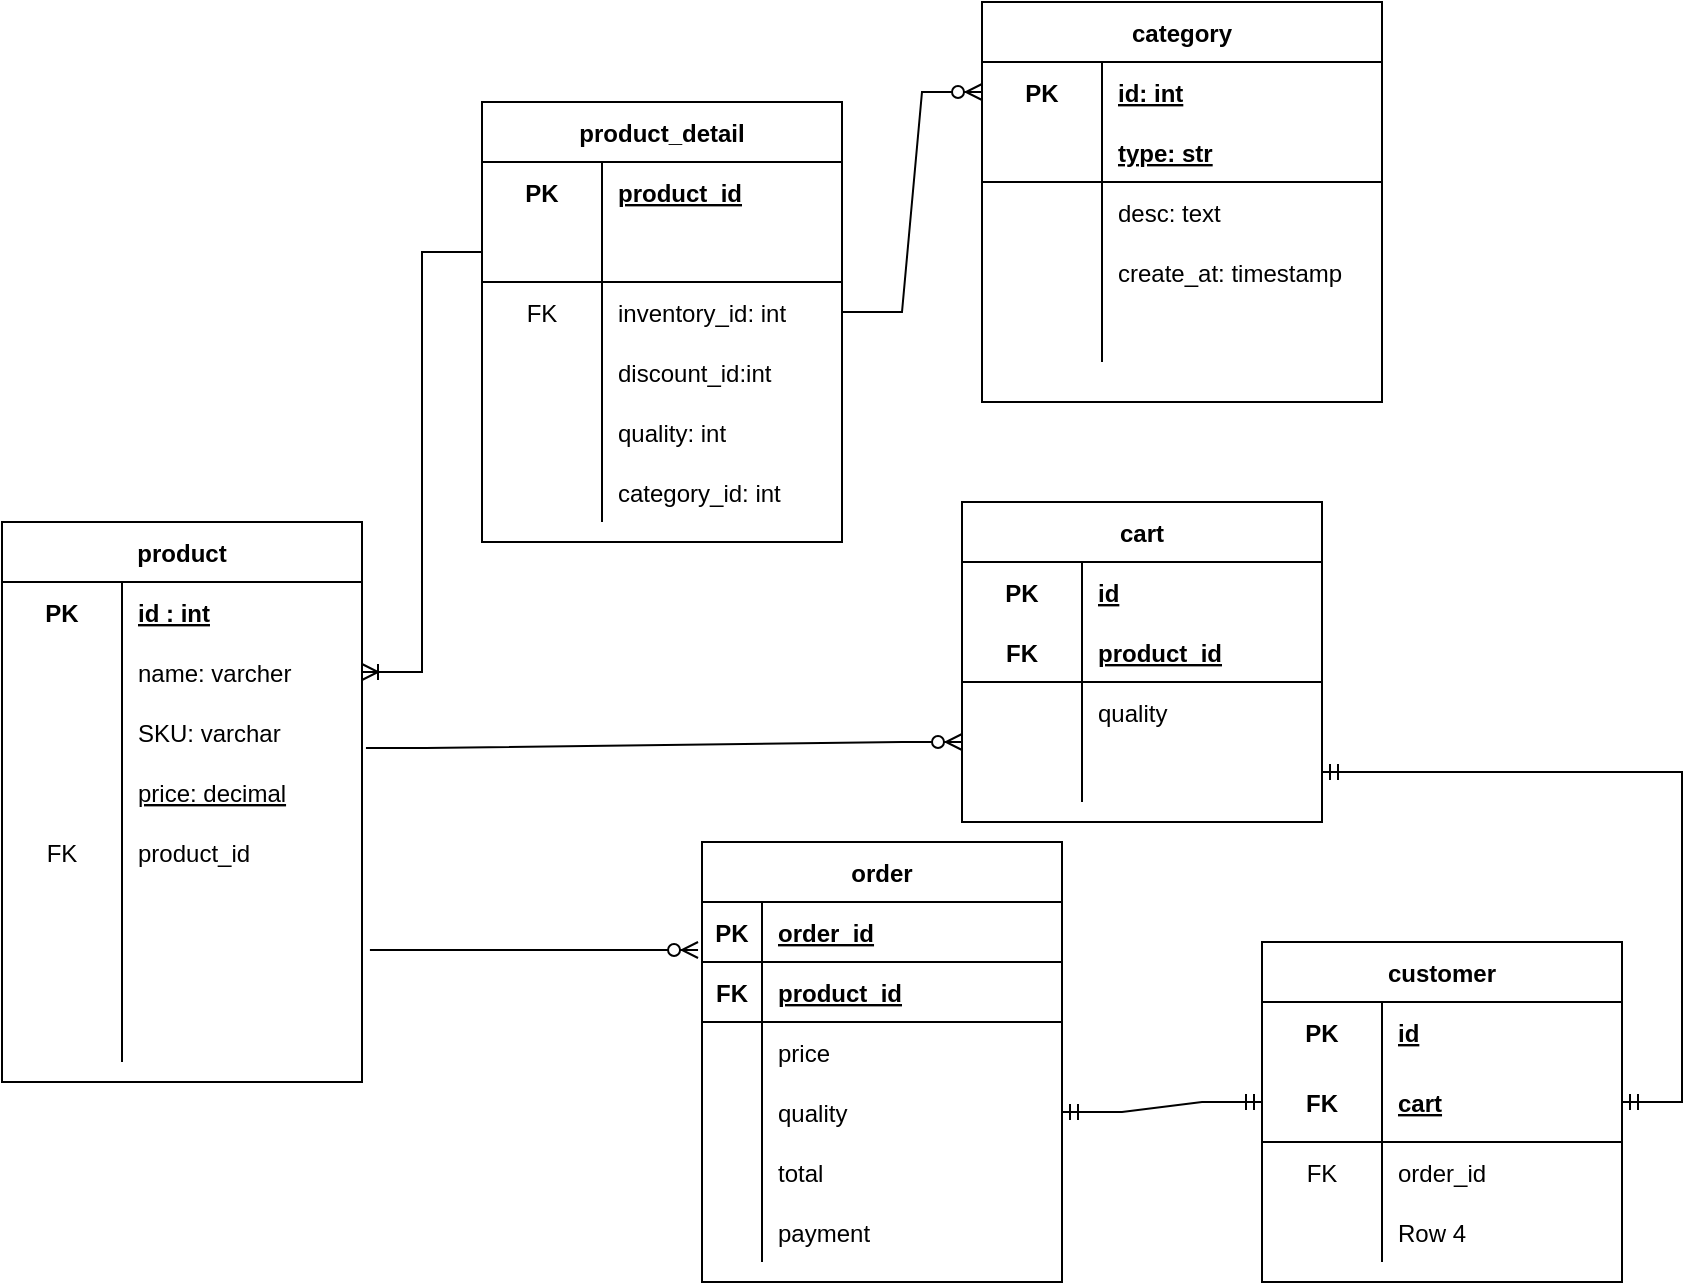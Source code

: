 <mxfile version="18.0.2" type="github">
  <diagram id="cYL0GgHeQBzCy9wLMExH" name="Page-1">
    <mxGraphModel dx="868" dy="1542" grid="1" gridSize="10" guides="1" tooltips="1" connect="1" arrows="1" fold="1" page="1" pageScale="1" pageWidth="850" pageHeight="1100" math="0" shadow="0">
      <root>
        <mxCell id="0" />
        <mxCell id="1" parent="0" />
        <mxCell id="pxFbPQc4dc4F7cMTaYrC-12" value="product" style="shape=table;startSize=30;container=1;collapsible=1;childLayout=tableLayout;fixedRows=1;rowLines=0;fontStyle=1;align=center;resizeLast=1;" vertex="1" parent="1">
          <mxGeometry x="40" y="-300" width="180" height="280" as="geometry" />
        </mxCell>
        <mxCell id="pxFbPQc4dc4F7cMTaYrC-13" value="" style="shape=tableRow;horizontal=0;startSize=0;swimlaneHead=0;swimlaneBody=0;fillColor=none;collapsible=0;dropTarget=0;points=[[0,0.5],[1,0.5]];portConstraint=eastwest;top=0;left=0;right=0;bottom=0;" vertex="1" parent="pxFbPQc4dc4F7cMTaYrC-12">
          <mxGeometry y="30" width="180" height="30" as="geometry" />
        </mxCell>
        <mxCell id="pxFbPQc4dc4F7cMTaYrC-14" value="PK" style="shape=partialRectangle;connectable=0;fillColor=none;top=0;left=0;bottom=0;right=0;fontStyle=1;overflow=hidden;" vertex="1" parent="pxFbPQc4dc4F7cMTaYrC-13">
          <mxGeometry width="60" height="30" as="geometry">
            <mxRectangle width="60" height="30" as="alternateBounds" />
          </mxGeometry>
        </mxCell>
        <mxCell id="pxFbPQc4dc4F7cMTaYrC-15" value="id : int" style="shape=partialRectangle;connectable=0;fillColor=none;top=0;left=0;bottom=0;right=0;align=left;spacingLeft=6;fontStyle=5;overflow=hidden;" vertex="1" parent="pxFbPQc4dc4F7cMTaYrC-13">
          <mxGeometry x="60" width="120" height="30" as="geometry">
            <mxRectangle width="120" height="30" as="alternateBounds" />
          </mxGeometry>
        </mxCell>
        <mxCell id="pxFbPQc4dc4F7cMTaYrC-19" value="" style="shape=tableRow;horizontal=0;startSize=0;swimlaneHead=0;swimlaneBody=0;fillColor=none;collapsible=0;dropTarget=0;points=[[0,0.5],[1,0.5]];portConstraint=eastwest;top=0;left=0;right=0;bottom=0;" vertex="1" parent="pxFbPQc4dc4F7cMTaYrC-12">
          <mxGeometry y="60" width="180" height="30" as="geometry" />
        </mxCell>
        <mxCell id="pxFbPQc4dc4F7cMTaYrC-20" value="" style="shape=partialRectangle;connectable=0;fillColor=none;top=0;left=0;bottom=0;right=0;editable=1;overflow=hidden;" vertex="1" parent="pxFbPQc4dc4F7cMTaYrC-19">
          <mxGeometry width="60" height="30" as="geometry">
            <mxRectangle width="60" height="30" as="alternateBounds" />
          </mxGeometry>
        </mxCell>
        <mxCell id="pxFbPQc4dc4F7cMTaYrC-21" value="name: varcher" style="shape=partialRectangle;connectable=0;fillColor=none;top=0;left=0;bottom=0;right=0;align=left;spacingLeft=6;overflow=hidden;" vertex="1" parent="pxFbPQc4dc4F7cMTaYrC-19">
          <mxGeometry x="60" width="120" height="30" as="geometry">
            <mxRectangle width="120" height="30" as="alternateBounds" />
          </mxGeometry>
        </mxCell>
        <mxCell id="pxFbPQc4dc4F7cMTaYrC-40" style="shape=tableRow;horizontal=0;startSize=0;swimlaneHead=0;swimlaneBody=0;fillColor=none;collapsible=0;dropTarget=0;points=[[0,0.5],[1,0.5]];portConstraint=eastwest;top=0;left=0;right=0;bottom=0;" vertex="1" parent="pxFbPQc4dc4F7cMTaYrC-12">
          <mxGeometry y="90" width="180" height="30" as="geometry" />
        </mxCell>
        <mxCell id="pxFbPQc4dc4F7cMTaYrC-41" style="shape=partialRectangle;connectable=0;fillColor=none;top=0;left=0;bottom=0;right=0;editable=1;overflow=hidden;" vertex="1" parent="pxFbPQc4dc4F7cMTaYrC-40">
          <mxGeometry width="60" height="30" as="geometry">
            <mxRectangle width="60" height="30" as="alternateBounds" />
          </mxGeometry>
        </mxCell>
        <mxCell id="pxFbPQc4dc4F7cMTaYrC-42" value="SKU: varchar" style="shape=partialRectangle;connectable=0;fillColor=none;top=0;left=0;bottom=0;right=0;align=left;spacingLeft=6;overflow=hidden;" vertex="1" parent="pxFbPQc4dc4F7cMTaYrC-40">
          <mxGeometry x="60" width="120" height="30" as="geometry">
            <mxRectangle width="120" height="30" as="alternateBounds" />
          </mxGeometry>
        </mxCell>
        <mxCell id="pxFbPQc4dc4F7cMTaYrC-37" style="shape=tableRow;horizontal=0;startSize=0;swimlaneHead=0;swimlaneBody=0;fillColor=none;collapsible=0;dropTarget=0;points=[[0,0.5],[1,0.5]];portConstraint=eastwest;top=0;left=0;right=0;bottom=0;" vertex="1" parent="pxFbPQc4dc4F7cMTaYrC-12">
          <mxGeometry y="120" width="180" height="30" as="geometry" />
        </mxCell>
        <mxCell id="pxFbPQc4dc4F7cMTaYrC-38" value="" style="shape=partialRectangle;connectable=0;fillColor=none;top=0;left=0;bottom=0;right=0;editable=1;overflow=hidden;fontStyle=4" vertex="1" parent="pxFbPQc4dc4F7cMTaYrC-37">
          <mxGeometry width="60" height="30" as="geometry">
            <mxRectangle width="60" height="30" as="alternateBounds" />
          </mxGeometry>
        </mxCell>
        <mxCell id="pxFbPQc4dc4F7cMTaYrC-39" value="price: decimal" style="shape=partialRectangle;connectable=0;fillColor=none;top=0;left=0;bottom=0;right=0;align=left;spacingLeft=6;overflow=hidden;fontStyle=4" vertex="1" parent="pxFbPQc4dc4F7cMTaYrC-37">
          <mxGeometry x="60" width="120" height="30" as="geometry">
            <mxRectangle width="120" height="30" as="alternateBounds" />
          </mxGeometry>
        </mxCell>
        <mxCell id="pxFbPQc4dc4F7cMTaYrC-34" style="shape=tableRow;horizontal=0;startSize=0;swimlaneHead=0;swimlaneBody=0;fillColor=none;collapsible=0;dropTarget=0;points=[[0,0.5],[1,0.5]];portConstraint=eastwest;top=0;left=0;right=0;bottom=0;" vertex="1" parent="pxFbPQc4dc4F7cMTaYrC-12">
          <mxGeometry y="150" width="180" height="30" as="geometry" />
        </mxCell>
        <mxCell id="pxFbPQc4dc4F7cMTaYrC-35" value="FK" style="shape=partialRectangle;connectable=0;fillColor=none;top=0;left=0;bottom=0;right=0;editable=1;overflow=hidden;" vertex="1" parent="pxFbPQc4dc4F7cMTaYrC-34">
          <mxGeometry width="60" height="30" as="geometry">
            <mxRectangle width="60" height="30" as="alternateBounds" />
          </mxGeometry>
        </mxCell>
        <mxCell id="pxFbPQc4dc4F7cMTaYrC-36" value="product_id" style="shape=partialRectangle;connectable=0;fillColor=none;top=0;left=0;bottom=0;right=0;align=left;spacingLeft=6;overflow=hidden;" vertex="1" parent="pxFbPQc4dc4F7cMTaYrC-34">
          <mxGeometry x="60" width="120" height="30" as="geometry">
            <mxRectangle width="120" height="30" as="alternateBounds" />
          </mxGeometry>
        </mxCell>
        <mxCell id="pxFbPQc4dc4F7cMTaYrC-31" style="shape=tableRow;horizontal=0;startSize=0;swimlaneHead=0;swimlaneBody=0;fillColor=none;collapsible=0;dropTarget=0;points=[[0,0.5],[1,0.5]];portConstraint=eastwest;top=0;left=0;right=0;bottom=0;" vertex="1" parent="pxFbPQc4dc4F7cMTaYrC-12">
          <mxGeometry y="180" width="180" height="30" as="geometry" />
        </mxCell>
        <mxCell id="pxFbPQc4dc4F7cMTaYrC-32" style="shape=partialRectangle;connectable=0;fillColor=none;top=0;left=0;bottom=0;right=0;editable=1;overflow=hidden;" vertex="1" parent="pxFbPQc4dc4F7cMTaYrC-31">
          <mxGeometry width="60" height="30" as="geometry">
            <mxRectangle width="60" height="30" as="alternateBounds" />
          </mxGeometry>
        </mxCell>
        <mxCell id="pxFbPQc4dc4F7cMTaYrC-33" value="" style="shape=partialRectangle;connectable=0;fillColor=none;top=0;left=0;bottom=0;right=0;align=left;spacingLeft=6;overflow=hidden;" vertex="1" parent="pxFbPQc4dc4F7cMTaYrC-31">
          <mxGeometry x="60" width="120" height="30" as="geometry">
            <mxRectangle width="120" height="30" as="alternateBounds" />
          </mxGeometry>
        </mxCell>
        <mxCell id="pxFbPQc4dc4F7cMTaYrC-28" style="shape=tableRow;horizontal=0;startSize=0;swimlaneHead=0;swimlaneBody=0;fillColor=none;collapsible=0;dropTarget=0;points=[[0,0.5],[1,0.5]];portConstraint=eastwest;top=0;left=0;right=0;bottom=0;" vertex="1" parent="pxFbPQc4dc4F7cMTaYrC-12">
          <mxGeometry y="210" width="180" height="30" as="geometry" />
        </mxCell>
        <mxCell id="pxFbPQc4dc4F7cMTaYrC-29" style="shape=partialRectangle;connectable=0;fillColor=none;top=0;left=0;bottom=0;right=0;editable=1;overflow=hidden;" vertex="1" parent="pxFbPQc4dc4F7cMTaYrC-28">
          <mxGeometry width="60" height="30" as="geometry">
            <mxRectangle width="60" height="30" as="alternateBounds" />
          </mxGeometry>
        </mxCell>
        <mxCell id="pxFbPQc4dc4F7cMTaYrC-30" value="" style="shape=partialRectangle;connectable=0;fillColor=none;top=0;left=0;bottom=0;right=0;align=left;spacingLeft=6;overflow=hidden;" vertex="1" parent="pxFbPQc4dc4F7cMTaYrC-28">
          <mxGeometry x="60" width="120" height="30" as="geometry">
            <mxRectangle width="120" height="30" as="alternateBounds" />
          </mxGeometry>
        </mxCell>
        <mxCell id="pxFbPQc4dc4F7cMTaYrC-25" style="shape=tableRow;horizontal=0;startSize=0;swimlaneHead=0;swimlaneBody=0;fillColor=none;collapsible=0;dropTarget=0;points=[[0,0.5],[1,0.5]];portConstraint=eastwest;top=0;left=0;right=0;bottom=0;" vertex="1" parent="pxFbPQc4dc4F7cMTaYrC-12">
          <mxGeometry y="240" width="180" height="30" as="geometry" />
        </mxCell>
        <mxCell id="pxFbPQc4dc4F7cMTaYrC-26" style="shape=partialRectangle;connectable=0;fillColor=none;top=0;left=0;bottom=0;right=0;editable=1;overflow=hidden;" vertex="1" parent="pxFbPQc4dc4F7cMTaYrC-25">
          <mxGeometry width="60" height="30" as="geometry">
            <mxRectangle width="60" height="30" as="alternateBounds" />
          </mxGeometry>
        </mxCell>
        <mxCell id="pxFbPQc4dc4F7cMTaYrC-27" value="" style="shape=partialRectangle;connectable=0;fillColor=none;top=0;left=0;bottom=0;right=0;align=left;spacingLeft=6;overflow=hidden;" vertex="1" parent="pxFbPQc4dc4F7cMTaYrC-25">
          <mxGeometry x="60" width="120" height="30" as="geometry">
            <mxRectangle width="120" height="30" as="alternateBounds" />
          </mxGeometry>
        </mxCell>
        <mxCell id="pxFbPQc4dc4F7cMTaYrC-43" value="category" style="shape=table;startSize=30;container=1;collapsible=1;childLayout=tableLayout;fixedRows=1;rowLines=0;fontStyle=1;align=center;resizeLast=1;" vertex="1" parent="1">
          <mxGeometry x="530" y="-560" width="200" height="200" as="geometry" />
        </mxCell>
        <mxCell id="pxFbPQc4dc4F7cMTaYrC-44" value="" style="shape=tableRow;horizontal=0;startSize=0;swimlaneHead=0;swimlaneBody=0;fillColor=none;collapsible=0;dropTarget=0;points=[[0,0.5],[1,0.5]];portConstraint=eastwest;top=0;left=0;right=0;bottom=0;" vertex="1" parent="pxFbPQc4dc4F7cMTaYrC-43">
          <mxGeometry y="30" width="200" height="30" as="geometry" />
        </mxCell>
        <mxCell id="pxFbPQc4dc4F7cMTaYrC-45" value="PK" style="shape=partialRectangle;connectable=0;fillColor=none;top=0;left=0;bottom=0;right=0;fontStyle=1;overflow=hidden;" vertex="1" parent="pxFbPQc4dc4F7cMTaYrC-44">
          <mxGeometry width="60" height="30" as="geometry">
            <mxRectangle width="60" height="30" as="alternateBounds" />
          </mxGeometry>
        </mxCell>
        <mxCell id="pxFbPQc4dc4F7cMTaYrC-46" value="id: int" style="shape=partialRectangle;connectable=0;fillColor=none;top=0;left=0;bottom=0;right=0;align=left;spacingLeft=6;fontStyle=5;overflow=hidden;" vertex="1" parent="pxFbPQc4dc4F7cMTaYrC-44">
          <mxGeometry x="60" width="140" height="30" as="geometry">
            <mxRectangle width="140" height="30" as="alternateBounds" />
          </mxGeometry>
        </mxCell>
        <mxCell id="pxFbPQc4dc4F7cMTaYrC-47" value="" style="shape=tableRow;horizontal=0;startSize=0;swimlaneHead=0;swimlaneBody=0;fillColor=none;collapsible=0;dropTarget=0;points=[[0,0.5],[1,0.5]];portConstraint=eastwest;top=0;left=0;right=0;bottom=1;" vertex="1" parent="pxFbPQc4dc4F7cMTaYrC-43">
          <mxGeometry y="60" width="200" height="30" as="geometry" />
        </mxCell>
        <mxCell id="pxFbPQc4dc4F7cMTaYrC-48" value="" style="shape=partialRectangle;connectable=0;fillColor=none;top=0;left=0;bottom=0;right=0;fontStyle=1;overflow=hidden;" vertex="1" parent="pxFbPQc4dc4F7cMTaYrC-47">
          <mxGeometry width="60" height="30" as="geometry">
            <mxRectangle width="60" height="30" as="alternateBounds" />
          </mxGeometry>
        </mxCell>
        <mxCell id="pxFbPQc4dc4F7cMTaYrC-49" value="type: str" style="shape=partialRectangle;connectable=0;fillColor=none;top=0;left=0;bottom=0;right=0;align=left;spacingLeft=6;fontStyle=5;overflow=hidden;" vertex="1" parent="pxFbPQc4dc4F7cMTaYrC-47">
          <mxGeometry x="60" width="140" height="30" as="geometry">
            <mxRectangle width="140" height="30" as="alternateBounds" />
          </mxGeometry>
        </mxCell>
        <mxCell id="pxFbPQc4dc4F7cMTaYrC-50" value="" style="shape=tableRow;horizontal=0;startSize=0;swimlaneHead=0;swimlaneBody=0;fillColor=none;collapsible=0;dropTarget=0;points=[[0,0.5],[1,0.5]];portConstraint=eastwest;top=0;left=0;right=0;bottom=0;" vertex="1" parent="pxFbPQc4dc4F7cMTaYrC-43">
          <mxGeometry y="90" width="200" height="30" as="geometry" />
        </mxCell>
        <mxCell id="pxFbPQc4dc4F7cMTaYrC-51" value="" style="shape=partialRectangle;connectable=0;fillColor=none;top=0;left=0;bottom=0;right=0;editable=1;overflow=hidden;" vertex="1" parent="pxFbPQc4dc4F7cMTaYrC-50">
          <mxGeometry width="60" height="30" as="geometry">
            <mxRectangle width="60" height="30" as="alternateBounds" />
          </mxGeometry>
        </mxCell>
        <mxCell id="pxFbPQc4dc4F7cMTaYrC-52" value="desc: text" style="shape=partialRectangle;connectable=0;fillColor=none;top=0;left=0;bottom=0;right=0;align=left;spacingLeft=6;overflow=hidden;" vertex="1" parent="pxFbPQc4dc4F7cMTaYrC-50">
          <mxGeometry x="60" width="140" height="30" as="geometry">
            <mxRectangle width="140" height="30" as="alternateBounds" />
          </mxGeometry>
        </mxCell>
        <mxCell id="pxFbPQc4dc4F7cMTaYrC-53" value="" style="shape=tableRow;horizontal=0;startSize=0;swimlaneHead=0;swimlaneBody=0;fillColor=none;collapsible=0;dropTarget=0;points=[[0,0.5],[1,0.5]];portConstraint=eastwest;top=0;left=0;right=0;bottom=0;" vertex="1" parent="pxFbPQc4dc4F7cMTaYrC-43">
          <mxGeometry y="120" width="200" height="30" as="geometry" />
        </mxCell>
        <mxCell id="pxFbPQc4dc4F7cMTaYrC-54" value="" style="shape=partialRectangle;connectable=0;fillColor=none;top=0;left=0;bottom=0;right=0;editable=1;overflow=hidden;" vertex="1" parent="pxFbPQc4dc4F7cMTaYrC-53">
          <mxGeometry width="60" height="30" as="geometry">
            <mxRectangle width="60" height="30" as="alternateBounds" />
          </mxGeometry>
        </mxCell>
        <mxCell id="pxFbPQc4dc4F7cMTaYrC-55" value="create_at: timestamp" style="shape=partialRectangle;connectable=0;fillColor=none;top=0;left=0;bottom=0;right=0;align=left;spacingLeft=6;overflow=hidden;" vertex="1" parent="pxFbPQc4dc4F7cMTaYrC-53">
          <mxGeometry x="60" width="140" height="30" as="geometry">
            <mxRectangle width="140" height="30" as="alternateBounds" />
          </mxGeometry>
        </mxCell>
        <mxCell id="pxFbPQc4dc4F7cMTaYrC-63" style="shape=tableRow;horizontal=0;startSize=0;swimlaneHead=0;swimlaneBody=0;fillColor=none;collapsible=0;dropTarget=0;points=[[0,0.5],[1,0.5]];portConstraint=eastwest;top=0;left=0;right=0;bottom=0;" vertex="1" parent="pxFbPQc4dc4F7cMTaYrC-43">
          <mxGeometry y="150" width="200" height="30" as="geometry" />
        </mxCell>
        <mxCell id="pxFbPQc4dc4F7cMTaYrC-64" style="shape=partialRectangle;connectable=0;fillColor=none;top=0;left=0;bottom=0;right=0;editable=1;overflow=hidden;" vertex="1" parent="pxFbPQc4dc4F7cMTaYrC-63">
          <mxGeometry width="60" height="30" as="geometry">
            <mxRectangle width="60" height="30" as="alternateBounds" />
          </mxGeometry>
        </mxCell>
        <mxCell id="pxFbPQc4dc4F7cMTaYrC-65" value="" style="shape=partialRectangle;connectable=0;fillColor=none;top=0;left=0;bottom=0;right=0;align=left;spacingLeft=6;overflow=hidden;" vertex="1" parent="pxFbPQc4dc4F7cMTaYrC-63">
          <mxGeometry x="60" width="140" height="30" as="geometry">
            <mxRectangle width="140" height="30" as="alternateBounds" />
          </mxGeometry>
        </mxCell>
        <mxCell id="pxFbPQc4dc4F7cMTaYrC-66" value="" style="edgeStyle=entityRelationEdgeStyle;fontSize=12;html=1;endArrow=ERzeroToMany;endFill=1;rounded=0;exitX=1;exitY=0.5;exitDx=0;exitDy=0;entryX=0;entryY=0.5;entryDx=0;entryDy=0;" edge="1" parent="1" source="pxFbPQc4dc4F7cMTaYrC-87" target="pxFbPQc4dc4F7cMTaYrC-44">
          <mxGeometry width="100" height="100" relative="1" as="geometry">
            <mxPoint x="540" y="-400" as="sourcePoint" />
            <mxPoint x="680" y="-470" as="targetPoint" />
          </mxGeometry>
        </mxCell>
        <mxCell id="pxFbPQc4dc4F7cMTaYrC-67" value="cart" style="shape=table;startSize=30;container=1;collapsible=1;childLayout=tableLayout;fixedRows=1;rowLines=0;fontStyle=1;align=center;resizeLast=1;" vertex="1" parent="1">
          <mxGeometry x="520" y="-310" width="180" height="160" as="geometry" />
        </mxCell>
        <mxCell id="pxFbPQc4dc4F7cMTaYrC-68" value="" style="shape=tableRow;horizontal=0;startSize=0;swimlaneHead=0;swimlaneBody=0;fillColor=none;collapsible=0;dropTarget=0;points=[[0,0.5],[1,0.5]];portConstraint=eastwest;top=0;left=0;right=0;bottom=0;" vertex="1" parent="pxFbPQc4dc4F7cMTaYrC-67">
          <mxGeometry y="30" width="180" height="30" as="geometry" />
        </mxCell>
        <mxCell id="pxFbPQc4dc4F7cMTaYrC-69" value="PK" style="shape=partialRectangle;connectable=0;fillColor=none;top=0;left=0;bottom=0;right=0;fontStyle=1;overflow=hidden;" vertex="1" parent="pxFbPQc4dc4F7cMTaYrC-68">
          <mxGeometry width="60" height="30" as="geometry">
            <mxRectangle width="60" height="30" as="alternateBounds" />
          </mxGeometry>
        </mxCell>
        <mxCell id="pxFbPQc4dc4F7cMTaYrC-70" value="id" style="shape=partialRectangle;connectable=0;fillColor=none;top=0;left=0;bottom=0;right=0;align=left;spacingLeft=6;fontStyle=5;overflow=hidden;" vertex="1" parent="pxFbPQc4dc4F7cMTaYrC-68">
          <mxGeometry x="60" width="120" height="30" as="geometry">
            <mxRectangle width="120" height="30" as="alternateBounds" />
          </mxGeometry>
        </mxCell>
        <mxCell id="pxFbPQc4dc4F7cMTaYrC-71" value="" style="shape=tableRow;horizontal=0;startSize=0;swimlaneHead=0;swimlaneBody=0;fillColor=none;collapsible=0;dropTarget=0;points=[[0,0.5],[1,0.5]];portConstraint=eastwest;top=0;left=0;right=0;bottom=1;" vertex="1" parent="pxFbPQc4dc4F7cMTaYrC-67">
          <mxGeometry y="60" width="180" height="30" as="geometry" />
        </mxCell>
        <mxCell id="pxFbPQc4dc4F7cMTaYrC-72" value="FK" style="shape=partialRectangle;connectable=0;fillColor=none;top=0;left=0;bottom=0;right=0;fontStyle=1;overflow=hidden;" vertex="1" parent="pxFbPQc4dc4F7cMTaYrC-71">
          <mxGeometry width="60" height="30" as="geometry">
            <mxRectangle width="60" height="30" as="alternateBounds" />
          </mxGeometry>
        </mxCell>
        <mxCell id="pxFbPQc4dc4F7cMTaYrC-73" value="product_id" style="shape=partialRectangle;connectable=0;fillColor=none;top=0;left=0;bottom=0;right=0;align=left;spacingLeft=6;fontStyle=5;overflow=hidden;" vertex="1" parent="pxFbPQc4dc4F7cMTaYrC-71">
          <mxGeometry x="60" width="120" height="30" as="geometry">
            <mxRectangle width="120" height="30" as="alternateBounds" />
          </mxGeometry>
        </mxCell>
        <mxCell id="pxFbPQc4dc4F7cMTaYrC-74" value="" style="shape=tableRow;horizontal=0;startSize=0;swimlaneHead=0;swimlaneBody=0;fillColor=none;collapsible=0;dropTarget=0;points=[[0,0.5],[1,0.5]];portConstraint=eastwest;top=0;left=0;right=0;bottom=0;" vertex="1" parent="pxFbPQc4dc4F7cMTaYrC-67">
          <mxGeometry y="90" width="180" height="30" as="geometry" />
        </mxCell>
        <mxCell id="pxFbPQc4dc4F7cMTaYrC-75" value="" style="shape=partialRectangle;connectable=0;fillColor=none;top=0;left=0;bottom=0;right=0;editable=1;overflow=hidden;" vertex="1" parent="pxFbPQc4dc4F7cMTaYrC-74">
          <mxGeometry width="60" height="30" as="geometry">
            <mxRectangle width="60" height="30" as="alternateBounds" />
          </mxGeometry>
        </mxCell>
        <mxCell id="pxFbPQc4dc4F7cMTaYrC-76" value="quality" style="shape=partialRectangle;connectable=0;fillColor=none;top=0;left=0;bottom=0;right=0;align=left;spacingLeft=6;overflow=hidden;" vertex="1" parent="pxFbPQc4dc4F7cMTaYrC-74">
          <mxGeometry x="60" width="120" height="30" as="geometry">
            <mxRectangle width="120" height="30" as="alternateBounds" />
          </mxGeometry>
        </mxCell>
        <mxCell id="pxFbPQc4dc4F7cMTaYrC-77" value="" style="shape=tableRow;horizontal=0;startSize=0;swimlaneHead=0;swimlaneBody=0;fillColor=none;collapsible=0;dropTarget=0;points=[[0,0.5],[1,0.5]];portConstraint=eastwest;top=0;left=0;right=0;bottom=0;" vertex="1" parent="pxFbPQc4dc4F7cMTaYrC-67">
          <mxGeometry y="120" width="180" height="30" as="geometry" />
        </mxCell>
        <mxCell id="pxFbPQc4dc4F7cMTaYrC-78" value="" style="shape=partialRectangle;connectable=0;fillColor=none;top=0;left=0;bottom=0;right=0;editable=1;overflow=hidden;" vertex="1" parent="pxFbPQc4dc4F7cMTaYrC-77">
          <mxGeometry width="60" height="30" as="geometry">
            <mxRectangle width="60" height="30" as="alternateBounds" />
          </mxGeometry>
        </mxCell>
        <mxCell id="pxFbPQc4dc4F7cMTaYrC-79" value="" style="shape=partialRectangle;connectable=0;fillColor=none;top=0;left=0;bottom=0;right=0;align=left;spacingLeft=6;overflow=hidden;" vertex="1" parent="pxFbPQc4dc4F7cMTaYrC-77">
          <mxGeometry x="60" width="120" height="30" as="geometry">
            <mxRectangle width="120" height="30" as="alternateBounds" />
          </mxGeometry>
        </mxCell>
        <mxCell id="pxFbPQc4dc4F7cMTaYrC-80" value="product_detail" style="shape=table;startSize=30;container=1;collapsible=1;childLayout=tableLayout;fixedRows=1;rowLines=0;fontStyle=1;align=center;resizeLast=1;" vertex="1" parent="1">
          <mxGeometry x="280" y="-510" width="180" height="220" as="geometry" />
        </mxCell>
        <mxCell id="pxFbPQc4dc4F7cMTaYrC-81" value="" style="shape=tableRow;horizontal=0;startSize=0;swimlaneHead=0;swimlaneBody=0;fillColor=none;collapsible=0;dropTarget=0;points=[[0,0.5],[1,0.5]];portConstraint=eastwest;top=0;left=0;right=0;bottom=0;" vertex="1" parent="pxFbPQc4dc4F7cMTaYrC-80">
          <mxGeometry y="30" width="180" height="30" as="geometry" />
        </mxCell>
        <mxCell id="pxFbPQc4dc4F7cMTaYrC-82" value="PK" style="shape=partialRectangle;connectable=0;fillColor=none;top=0;left=0;bottom=0;right=0;fontStyle=1;overflow=hidden;" vertex="1" parent="pxFbPQc4dc4F7cMTaYrC-81">
          <mxGeometry width="60" height="30" as="geometry">
            <mxRectangle width="60" height="30" as="alternateBounds" />
          </mxGeometry>
        </mxCell>
        <mxCell id="pxFbPQc4dc4F7cMTaYrC-83" value="product_id" style="shape=partialRectangle;connectable=0;fillColor=none;top=0;left=0;bottom=0;right=0;align=left;spacingLeft=6;fontStyle=5;overflow=hidden;" vertex="1" parent="pxFbPQc4dc4F7cMTaYrC-81">
          <mxGeometry x="60" width="120" height="30" as="geometry">
            <mxRectangle width="120" height="30" as="alternateBounds" />
          </mxGeometry>
        </mxCell>
        <mxCell id="pxFbPQc4dc4F7cMTaYrC-84" value="" style="shape=tableRow;horizontal=0;startSize=0;swimlaneHead=0;swimlaneBody=0;fillColor=none;collapsible=0;dropTarget=0;points=[[0,0.5],[1,0.5]];portConstraint=eastwest;top=0;left=0;right=0;bottom=1;" vertex="1" parent="pxFbPQc4dc4F7cMTaYrC-80">
          <mxGeometry y="60" width="180" height="30" as="geometry" />
        </mxCell>
        <mxCell id="pxFbPQc4dc4F7cMTaYrC-85" value="" style="shape=partialRectangle;connectable=0;fillColor=none;top=0;left=0;bottom=0;right=0;fontStyle=1;overflow=hidden;" vertex="1" parent="pxFbPQc4dc4F7cMTaYrC-84">
          <mxGeometry width="60" height="30" as="geometry">
            <mxRectangle width="60" height="30" as="alternateBounds" />
          </mxGeometry>
        </mxCell>
        <mxCell id="pxFbPQc4dc4F7cMTaYrC-86" value="" style="shape=partialRectangle;connectable=0;fillColor=none;top=0;left=0;bottom=0;right=0;align=left;spacingLeft=6;fontStyle=5;overflow=hidden;" vertex="1" parent="pxFbPQc4dc4F7cMTaYrC-84">
          <mxGeometry x="60" width="120" height="30" as="geometry">
            <mxRectangle width="120" height="30" as="alternateBounds" />
          </mxGeometry>
        </mxCell>
        <mxCell id="pxFbPQc4dc4F7cMTaYrC-87" value="" style="shape=tableRow;horizontal=0;startSize=0;swimlaneHead=0;swimlaneBody=0;fillColor=none;collapsible=0;dropTarget=0;points=[[0,0.5],[1,0.5]];portConstraint=eastwest;top=0;left=0;right=0;bottom=0;" vertex="1" parent="pxFbPQc4dc4F7cMTaYrC-80">
          <mxGeometry y="90" width="180" height="30" as="geometry" />
        </mxCell>
        <mxCell id="pxFbPQc4dc4F7cMTaYrC-88" value="FK" style="shape=partialRectangle;connectable=0;fillColor=none;top=0;left=0;bottom=0;right=0;editable=1;overflow=hidden;" vertex="1" parent="pxFbPQc4dc4F7cMTaYrC-87">
          <mxGeometry width="60" height="30" as="geometry">
            <mxRectangle width="60" height="30" as="alternateBounds" />
          </mxGeometry>
        </mxCell>
        <mxCell id="pxFbPQc4dc4F7cMTaYrC-89" value="inventory_id: int" style="shape=partialRectangle;connectable=0;fillColor=none;top=0;left=0;bottom=0;right=0;align=left;spacingLeft=6;overflow=hidden;" vertex="1" parent="pxFbPQc4dc4F7cMTaYrC-87">
          <mxGeometry x="60" width="120" height="30" as="geometry">
            <mxRectangle width="120" height="30" as="alternateBounds" />
          </mxGeometry>
        </mxCell>
        <mxCell id="pxFbPQc4dc4F7cMTaYrC-102" style="shape=tableRow;horizontal=0;startSize=0;swimlaneHead=0;swimlaneBody=0;fillColor=none;collapsible=0;dropTarget=0;points=[[0,0.5],[1,0.5]];portConstraint=eastwest;top=0;left=0;right=0;bottom=0;" vertex="1" parent="pxFbPQc4dc4F7cMTaYrC-80">
          <mxGeometry y="120" width="180" height="30" as="geometry" />
        </mxCell>
        <mxCell id="pxFbPQc4dc4F7cMTaYrC-103" style="shape=partialRectangle;connectable=0;fillColor=none;top=0;left=0;bottom=0;right=0;editable=1;overflow=hidden;" vertex="1" parent="pxFbPQc4dc4F7cMTaYrC-102">
          <mxGeometry width="60" height="30" as="geometry">
            <mxRectangle width="60" height="30" as="alternateBounds" />
          </mxGeometry>
        </mxCell>
        <mxCell id="pxFbPQc4dc4F7cMTaYrC-104" value="discount_id:int" style="shape=partialRectangle;connectable=0;fillColor=none;top=0;left=0;bottom=0;right=0;align=left;spacingLeft=6;overflow=hidden;" vertex="1" parent="pxFbPQc4dc4F7cMTaYrC-102">
          <mxGeometry x="60" width="120" height="30" as="geometry">
            <mxRectangle width="120" height="30" as="alternateBounds" />
          </mxGeometry>
        </mxCell>
        <mxCell id="pxFbPQc4dc4F7cMTaYrC-99" style="shape=tableRow;horizontal=0;startSize=0;swimlaneHead=0;swimlaneBody=0;fillColor=none;collapsible=0;dropTarget=0;points=[[0,0.5],[1,0.5]];portConstraint=eastwest;top=0;left=0;right=0;bottom=0;" vertex="1" parent="pxFbPQc4dc4F7cMTaYrC-80">
          <mxGeometry y="150" width="180" height="30" as="geometry" />
        </mxCell>
        <mxCell id="pxFbPQc4dc4F7cMTaYrC-100" style="shape=partialRectangle;connectable=0;fillColor=none;top=0;left=0;bottom=0;right=0;editable=1;overflow=hidden;" vertex="1" parent="pxFbPQc4dc4F7cMTaYrC-99">
          <mxGeometry width="60" height="30" as="geometry">
            <mxRectangle width="60" height="30" as="alternateBounds" />
          </mxGeometry>
        </mxCell>
        <mxCell id="pxFbPQc4dc4F7cMTaYrC-101" value="quality: int" style="shape=partialRectangle;connectable=0;fillColor=none;top=0;left=0;bottom=0;right=0;align=left;spacingLeft=6;overflow=hidden;" vertex="1" parent="pxFbPQc4dc4F7cMTaYrC-99">
          <mxGeometry x="60" width="120" height="30" as="geometry">
            <mxRectangle width="120" height="30" as="alternateBounds" />
          </mxGeometry>
        </mxCell>
        <mxCell id="pxFbPQc4dc4F7cMTaYrC-96" style="shape=tableRow;horizontal=0;startSize=0;swimlaneHead=0;swimlaneBody=0;fillColor=none;collapsible=0;dropTarget=0;points=[[0,0.5],[1,0.5]];portConstraint=eastwest;top=0;left=0;right=0;bottom=0;" vertex="1" parent="pxFbPQc4dc4F7cMTaYrC-80">
          <mxGeometry y="180" width="180" height="30" as="geometry" />
        </mxCell>
        <mxCell id="pxFbPQc4dc4F7cMTaYrC-97" style="shape=partialRectangle;connectable=0;fillColor=none;top=0;left=0;bottom=0;right=0;editable=1;overflow=hidden;" vertex="1" parent="pxFbPQc4dc4F7cMTaYrC-96">
          <mxGeometry width="60" height="30" as="geometry">
            <mxRectangle width="60" height="30" as="alternateBounds" />
          </mxGeometry>
        </mxCell>
        <mxCell id="pxFbPQc4dc4F7cMTaYrC-98" value="category_id: int" style="shape=partialRectangle;connectable=0;fillColor=none;top=0;left=0;bottom=0;right=0;align=left;spacingLeft=6;overflow=hidden;" vertex="1" parent="pxFbPQc4dc4F7cMTaYrC-96">
          <mxGeometry x="60" width="120" height="30" as="geometry">
            <mxRectangle width="120" height="30" as="alternateBounds" />
          </mxGeometry>
        </mxCell>
        <mxCell id="pxFbPQc4dc4F7cMTaYrC-107" value="" style="edgeStyle=entityRelationEdgeStyle;fontSize=12;html=1;endArrow=ERoneToMany;rounded=0;entryX=1;entryY=0.5;entryDx=0;entryDy=0;exitX=0;exitY=0.5;exitDx=0;exitDy=0;" edge="1" parent="1" source="pxFbPQc4dc4F7cMTaYrC-84" target="pxFbPQc4dc4F7cMTaYrC-19">
          <mxGeometry width="100" height="100" relative="1" as="geometry">
            <mxPoint x="520" y="-255" as="sourcePoint" />
            <mxPoint x="330" y="-330" as="targetPoint" />
          </mxGeometry>
        </mxCell>
        <mxCell id="pxFbPQc4dc4F7cMTaYrC-110" value="order" style="shape=table;startSize=30;container=1;collapsible=1;childLayout=tableLayout;fixedRows=1;rowLines=0;fontStyle=1;align=center;resizeLast=1;" vertex="1" parent="1">
          <mxGeometry x="390" y="-140" width="180" height="220" as="geometry" />
        </mxCell>
        <mxCell id="pxFbPQc4dc4F7cMTaYrC-111" value="" style="shape=tableRow;horizontal=0;startSize=0;swimlaneHead=0;swimlaneBody=0;fillColor=none;collapsible=0;dropTarget=0;points=[[0,0.5],[1,0.5]];portConstraint=eastwest;top=0;left=0;right=0;bottom=1;" vertex="1" parent="pxFbPQc4dc4F7cMTaYrC-110">
          <mxGeometry y="30" width="180" height="30" as="geometry" />
        </mxCell>
        <mxCell id="pxFbPQc4dc4F7cMTaYrC-112" value="PK" style="shape=partialRectangle;connectable=0;fillColor=none;top=0;left=0;bottom=0;right=0;fontStyle=1;overflow=hidden;" vertex="1" parent="pxFbPQc4dc4F7cMTaYrC-111">
          <mxGeometry width="30" height="30" as="geometry">
            <mxRectangle width="30" height="30" as="alternateBounds" />
          </mxGeometry>
        </mxCell>
        <mxCell id="pxFbPQc4dc4F7cMTaYrC-113" value="order_id" style="shape=partialRectangle;connectable=0;fillColor=none;top=0;left=0;bottom=0;right=0;align=left;spacingLeft=6;fontStyle=5;overflow=hidden;" vertex="1" parent="pxFbPQc4dc4F7cMTaYrC-111">
          <mxGeometry x="30" width="150" height="30" as="geometry">
            <mxRectangle width="150" height="30" as="alternateBounds" />
          </mxGeometry>
        </mxCell>
        <mxCell id="pxFbPQc4dc4F7cMTaYrC-123" style="shape=tableRow;horizontal=0;startSize=0;swimlaneHead=0;swimlaneBody=0;fillColor=none;collapsible=0;dropTarget=0;points=[[0,0.5],[1,0.5]];portConstraint=eastwest;top=0;left=0;right=0;bottom=1;" vertex="1" parent="pxFbPQc4dc4F7cMTaYrC-110">
          <mxGeometry y="60" width="180" height="30" as="geometry" />
        </mxCell>
        <mxCell id="pxFbPQc4dc4F7cMTaYrC-124" value="FK" style="shape=partialRectangle;connectable=0;fillColor=none;top=0;left=0;bottom=0;right=0;fontStyle=1;overflow=hidden;" vertex="1" parent="pxFbPQc4dc4F7cMTaYrC-123">
          <mxGeometry width="30" height="30" as="geometry">
            <mxRectangle width="30" height="30" as="alternateBounds" />
          </mxGeometry>
        </mxCell>
        <mxCell id="pxFbPQc4dc4F7cMTaYrC-125" value="product_id" style="shape=partialRectangle;connectable=0;fillColor=none;top=0;left=0;bottom=0;right=0;align=left;spacingLeft=6;fontStyle=5;overflow=hidden;" vertex="1" parent="pxFbPQc4dc4F7cMTaYrC-123">
          <mxGeometry x="30" width="150" height="30" as="geometry">
            <mxRectangle width="150" height="30" as="alternateBounds" />
          </mxGeometry>
        </mxCell>
        <mxCell id="pxFbPQc4dc4F7cMTaYrC-114" value="" style="shape=tableRow;horizontal=0;startSize=0;swimlaneHead=0;swimlaneBody=0;fillColor=none;collapsible=0;dropTarget=0;points=[[0,0.5],[1,0.5]];portConstraint=eastwest;top=0;left=0;right=0;bottom=0;" vertex="1" parent="pxFbPQc4dc4F7cMTaYrC-110">
          <mxGeometry y="90" width="180" height="30" as="geometry" />
        </mxCell>
        <mxCell id="pxFbPQc4dc4F7cMTaYrC-115" value="" style="shape=partialRectangle;connectable=0;fillColor=none;top=0;left=0;bottom=0;right=0;editable=1;overflow=hidden;" vertex="1" parent="pxFbPQc4dc4F7cMTaYrC-114">
          <mxGeometry width="30" height="30" as="geometry">
            <mxRectangle width="30" height="30" as="alternateBounds" />
          </mxGeometry>
        </mxCell>
        <mxCell id="pxFbPQc4dc4F7cMTaYrC-116" value="price" style="shape=partialRectangle;connectable=0;fillColor=none;top=0;left=0;bottom=0;right=0;align=left;spacingLeft=6;overflow=hidden;" vertex="1" parent="pxFbPQc4dc4F7cMTaYrC-114">
          <mxGeometry x="30" width="150" height="30" as="geometry">
            <mxRectangle width="150" height="30" as="alternateBounds" />
          </mxGeometry>
        </mxCell>
        <mxCell id="pxFbPQc4dc4F7cMTaYrC-117" value="" style="shape=tableRow;horizontal=0;startSize=0;swimlaneHead=0;swimlaneBody=0;fillColor=none;collapsible=0;dropTarget=0;points=[[0,0.5],[1,0.5]];portConstraint=eastwest;top=0;left=0;right=0;bottom=0;" vertex="1" parent="pxFbPQc4dc4F7cMTaYrC-110">
          <mxGeometry y="120" width="180" height="30" as="geometry" />
        </mxCell>
        <mxCell id="pxFbPQc4dc4F7cMTaYrC-118" value="" style="shape=partialRectangle;connectable=0;fillColor=none;top=0;left=0;bottom=0;right=0;editable=1;overflow=hidden;" vertex="1" parent="pxFbPQc4dc4F7cMTaYrC-117">
          <mxGeometry width="30" height="30" as="geometry">
            <mxRectangle width="30" height="30" as="alternateBounds" />
          </mxGeometry>
        </mxCell>
        <mxCell id="pxFbPQc4dc4F7cMTaYrC-119" value="quality" style="shape=partialRectangle;connectable=0;fillColor=none;top=0;left=0;bottom=0;right=0;align=left;spacingLeft=6;overflow=hidden;" vertex="1" parent="pxFbPQc4dc4F7cMTaYrC-117">
          <mxGeometry x="30" width="150" height="30" as="geometry">
            <mxRectangle width="150" height="30" as="alternateBounds" />
          </mxGeometry>
        </mxCell>
        <mxCell id="pxFbPQc4dc4F7cMTaYrC-120" value="" style="shape=tableRow;horizontal=0;startSize=0;swimlaneHead=0;swimlaneBody=0;fillColor=none;collapsible=0;dropTarget=0;points=[[0,0.5],[1,0.5]];portConstraint=eastwest;top=0;left=0;right=0;bottom=0;" vertex="1" parent="pxFbPQc4dc4F7cMTaYrC-110">
          <mxGeometry y="150" width="180" height="30" as="geometry" />
        </mxCell>
        <mxCell id="pxFbPQc4dc4F7cMTaYrC-121" value="" style="shape=partialRectangle;connectable=0;fillColor=none;top=0;left=0;bottom=0;right=0;editable=1;overflow=hidden;" vertex="1" parent="pxFbPQc4dc4F7cMTaYrC-120">
          <mxGeometry width="30" height="30" as="geometry">
            <mxRectangle width="30" height="30" as="alternateBounds" />
          </mxGeometry>
        </mxCell>
        <mxCell id="pxFbPQc4dc4F7cMTaYrC-122" value="total" style="shape=partialRectangle;connectable=0;fillColor=none;top=0;left=0;bottom=0;right=0;align=left;spacingLeft=6;overflow=hidden;" vertex="1" parent="pxFbPQc4dc4F7cMTaYrC-120">
          <mxGeometry x="30" width="150" height="30" as="geometry">
            <mxRectangle width="150" height="30" as="alternateBounds" />
          </mxGeometry>
        </mxCell>
        <mxCell id="pxFbPQc4dc4F7cMTaYrC-304" style="shape=tableRow;horizontal=0;startSize=0;swimlaneHead=0;swimlaneBody=0;fillColor=none;collapsible=0;dropTarget=0;points=[[0,0.5],[1,0.5]];portConstraint=eastwest;top=0;left=0;right=0;bottom=0;" vertex="1" parent="pxFbPQc4dc4F7cMTaYrC-110">
          <mxGeometry y="180" width="180" height="30" as="geometry" />
        </mxCell>
        <mxCell id="pxFbPQc4dc4F7cMTaYrC-305" style="shape=partialRectangle;connectable=0;fillColor=none;top=0;left=0;bottom=0;right=0;editable=1;overflow=hidden;" vertex="1" parent="pxFbPQc4dc4F7cMTaYrC-304">
          <mxGeometry width="30" height="30" as="geometry">
            <mxRectangle width="30" height="30" as="alternateBounds" />
          </mxGeometry>
        </mxCell>
        <mxCell id="pxFbPQc4dc4F7cMTaYrC-306" value="payment" style="shape=partialRectangle;connectable=0;fillColor=none;top=0;left=0;bottom=0;right=0;align=left;spacingLeft=6;overflow=hidden;" vertex="1" parent="pxFbPQc4dc4F7cMTaYrC-304">
          <mxGeometry x="30" width="150" height="30" as="geometry">
            <mxRectangle width="150" height="30" as="alternateBounds" />
          </mxGeometry>
        </mxCell>
        <mxCell id="pxFbPQc4dc4F7cMTaYrC-141" value="" style="edgeStyle=entityRelationEdgeStyle;fontSize=12;html=1;endArrow=ERzeroToMany;endFill=1;rounded=0;exitX=1.022;exitY=0.133;exitDx=0;exitDy=0;exitPerimeter=0;entryX=-0.011;entryY=0.8;entryDx=0;entryDy=0;entryPerimeter=0;" edge="1" parent="1" source="pxFbPQc4dc4F7cMTaYrC-28" target="pxFbPQc4dc4F7cMTaYrC-111">
          <mxGeometry width="100" height="100" relative="1" as="geometry">
            <mxPoint x="440" y="-120" as="sourcePoint" />
            <mxPoint x="540" y="-220" as="targetPoint" />
          </mxGeometry>
        </mxCell>
        <mxCell id="pxFbPQc4dc4F7cMTaYrC-273" value="customer" style="shape=table;startSize=30;container=1;collapsible=1;childLayout=tableLayout;fixedRows=1;rowLines=0;fontStyle=1;align=center;resizeLast=1;" vertex="1" parent="1">
          <mxGeometry x="670" y="-90" width="180" height="170" as="geometry" />
        </mxCell>
        <mxCell id="pxFbPQc4dc4F7cMTaYrC-274" value="" style="shape=tableRow;horizontal=0;startSize=0;swimlaneHead=0;swimlaneBody=0;fillColor=none;collapsible=0;dropTarget=0;points=[[0,0.5],[1,0.5]];portConstraint=eastwest;top=0;left=0;right=0;bottom=0;" vertex="1" parent="pxFbPQc4dc4F7cMTaYrC-273">
          <mxGeometry y="30" width="180" height="30" as="geometry" />
        </mxCell>
        <mxCell id="pxFbPQc4dc4F7cMTaYrC-275" value="PK" style="shape=partialRectangle;connectable=0;fillColor=none;top=0;left=0;bottom=0;right=0;fontStyle=1;overflow=hidden;" vertex="1" parent="pxFbPQc4dc4F7cMTaYrC-274">
          <mxGeometry width="60" height="30" as="geometry">
            <mxRectangle width="60" height="30" as="alternateBounds" />
          </mxGeometry>
        </mxCell>
        <mxCell id="pxFbPQc4dc4F7cMTaYrC-276" value="id" style="shape=partialRectangle;connectable=0;fillColor=none;top=0;left=0;bottom=0;right=0;align=left;spacingLeft=6;fontStyle=5;overflow=hidden;" vertex="1" parent="pxFbPQc4dc4F7cMTaYrC-274">
          <mxGeometry x="60" width="120" height="30" as="geometry">
            <mxRectangle width="120" height="30" as="alternateBounds" />
          </mxGeometry>
        </mxCell>
        <mxCell id="pxFbPQc4dc4F7cMTaYrC-277" value="" style="shape=tableRow;horizontal=0;startSize=0;swimlaneHead=0;swimlaneBody=0;fillColor=none;collapsible=0;dropTarget=0;points=[[0,0.5],[1,0.5]];portConstraint=eastwest;top=0;left=0;right=0;bottom=1;" vertex="1" parent="pxFbPQc4dc4F7cMTaYrC-273">
          <mxGeometry y="60" width="180" height="40" as="geometry" />
        </mxCell>
        <mxCell id="pxFbPQc4dc4F7cMTaYrC-278" value="FK" style="shape=partialRectangle;connectable=0;fillColor=none;top=0;left=0;bottom=0;right=0;fontStyle=1;overflow=hidden;" vertex="1" parent="pxFbPQc4dc4F7cMTaYrC-277">
          <mxGeometry width="60" height="40" as="geometry">
            <mxRectangle width="60" height="40" as="alternateBounds" />
          </mxGeometry>
        </mxCell>
        <mxCell id="pxFbPQc4dc4F7cMTaYrC-279" value="cart" style="shape=partialRectangle;connectable=0;fillColor=none;top=0;left=0;bottom=0;right=0;align=left;spacingLeft=6;fontStyle=5;overflow=hidden;" vertex="1" parent="pxFbPQc4dc4F7cMTaYrC-277">
          <mxGeometry x="60" width="120" height="40" as="geometry">
            <mxRectangle width="120" height="40" as="alternateBounds" />
          </mxGeometry>
        </mxCell>
        <mxCell id="pxFbPQc4dc4F7cMTaYrC-280" value="" style="shape=tableRow;horizontal=0;startSize=0;swimlaneHead=0;swimlaneBody=0;fillColor=none;collapsible=0;dropTarget=0;points=[[0,0.5],[1,0.5]];portConstraint=eastwest;top=0;left=0;right=0;bottom=0;" vertex="1" parent="pxFbPQc4dc4F7cMTaYrC-273">
          <mxGeometry y="100" width="180" height="30" as="geometry" />
        </mxCell>
        <mxCell id="pxFbPQc4dc4F7cMTaYrC-281" value="FK" style="shape=partialRectangle;connectable=0;fillColor=none;top=0;left=0;bottom=0;right=0;editable=1;overflow=hidden;" vertex="1" parent="pxFbPQc4dc4F7cMTaYrC-280">
          <mxGeometry width="60" height="30" as="geometry">
            <mxRectangle width="60" height="30" as="alternateBounds" />
          </mxGeometry>
        </mxCell>
        <mxCell id="pxFbPQc4dc4F7cMTaYrC-282" value="order_id" style="shape=partialRectangle;connectable=0;fillColor=none;top=0;left=0;bottom=0;right=0;align=left;spacingLeft=6;overflow=hidden;" vertex="1" parent="pxFbPQc4dc4F7cMTaYrC-280">
          <mxGeometry x="60" width="120" height="30" as="geometry">
            <mxRectangle width="120" height="30" as="alternateBounds" />
          </mxGeometry>
        </mxCell>
        <mxCell id="pxFbPQc4dc4F7cMTaYrC-283" value="" style="shape=tableRow;horizontal=0;startSize=0;swimlaneHead=0;swimlaneBody=0;fillColor=none;collapsible=0;dropTarget=0;points=[[0,0.5],[1,0.5]];portConstraint=eastwest;top=0;left=0;right=0;bottom=0;" vertex="1" parent="pxFbPQc4dc4F7cMTaYrC-273">
          <mxGeometry y="130" width="180" height="30" as="geometry" />
        </mxCell>
        <mxCell id="pxFbPQc4dc4F7cMTaYrC-284" value="" style="shape=partialRectangle;connectable=0;fillColor=none;top=0;left=0;bottom=0;right=0;editable=1;overflow=hidden;" vertex="1" parent="pxFbPQc4dc4F7cMTaYrC-283">
          <mxGeometry width="60" height="30" as="geometry">
            <mxRectangle width="60" height="30" as="alternateBounds" />
          </mxGeometry>
        </mxCell>
        <mxCell id="pxFbPQc4dc4F7cMTaYrC-285" value="Row 4" style="shape=partialRectangle;connectable=0;fillColor=none;top=0;left=0;bottom=0;right=0;align=left;spacingLeft=6;overflow=hidden;" vertex="1" parent="pxFbPQc4dc4F7cMTaYrC-283">
          <mxGeometry x="60" width="120" height="30" as="geometry">
            <mxRectangle width="120" height="30" as="alternateBounds" />
          </mxGeometry>
        </mxCell>
        <mxCell id="pxFbPQc4dc4F7cMTaYrC-286" value="" style="edgeStyle=entityRelationEdgeStyle;fontSize=12;html=1;endArrow=ERmandOne;startArrow=ERmandOne;rounded=0;" edge="1" parent="1" source="pxFbPQc4dc4F7cMTaYrC-277" target="pxFbPQc4dc4F7cMTaYrC-77">
          <mxGeometry width="100" height="100" relative="1" as="geometry">
            <mxPoint x="722" y="100" as="sourcePoint" />
            <mxPoint x="700" y="-80" as="targetPoint" />
          </mxGeometry>
        </mxCell>
        <mxCell id="pxFbPQc4dc4F7cMTaYrC-289" value="" style="edgeStyle=entityRelationEdgeStyle;fontSize=12;html=1;endArrow=ERzeroToMany;endFill=1;rounded=0;exitX=1.011;exitY=0.767;exitDx=0;exitDy=0;exitPerimeter=0;entryX=0;entryY=1;entryDx=0;entryDy=0;entryPerimeter=0;" edge="1" parent="1" source="pxFbPQc4dc4F7cMTaYrC-40" target="pxFbPQc4dc4F7cMTaYrC-74">
          <mxGeometry width="100" height="100" relative="1" as="geometry">
            <mxPoint x="380" y="-90" as="sourcePoint" />
            <mxPoint x="480" y="-190" as="targetPoint" />
          </mxGeometry>
        </mxCell>
        <mxCell id="pxFbPQc4dc4F7cMTaYrC-290" value="" style="edgeStyle=entityRelationEdgeStyle;fontSize=12;html=1;endArrow=ERmandOne;startArrow=ERmandOne;rounded=0;entryX=0;entryY=0.5;entryDx=0;entryDy=0;exitX=1;exitY=0.5;exitDx=0;exitDy=0;" edge="1" parent="1" source="pxFbPQc4dc4F7cMTaYrC-117" target="pxFbPQc4dc4F7cMTaYrC-277">
          <mxGeometry width="100" height="100" relative="1" as="geometry">
            <mxPoint x="410" y="110" as="sourcePoint" />
            <mxPoint x="510" y="10" as="targetPoint" />
          </mxGeometry>
        </mxCell>
      </root>
    </mxGraphModel>
  </diagram>
</mxfile>
